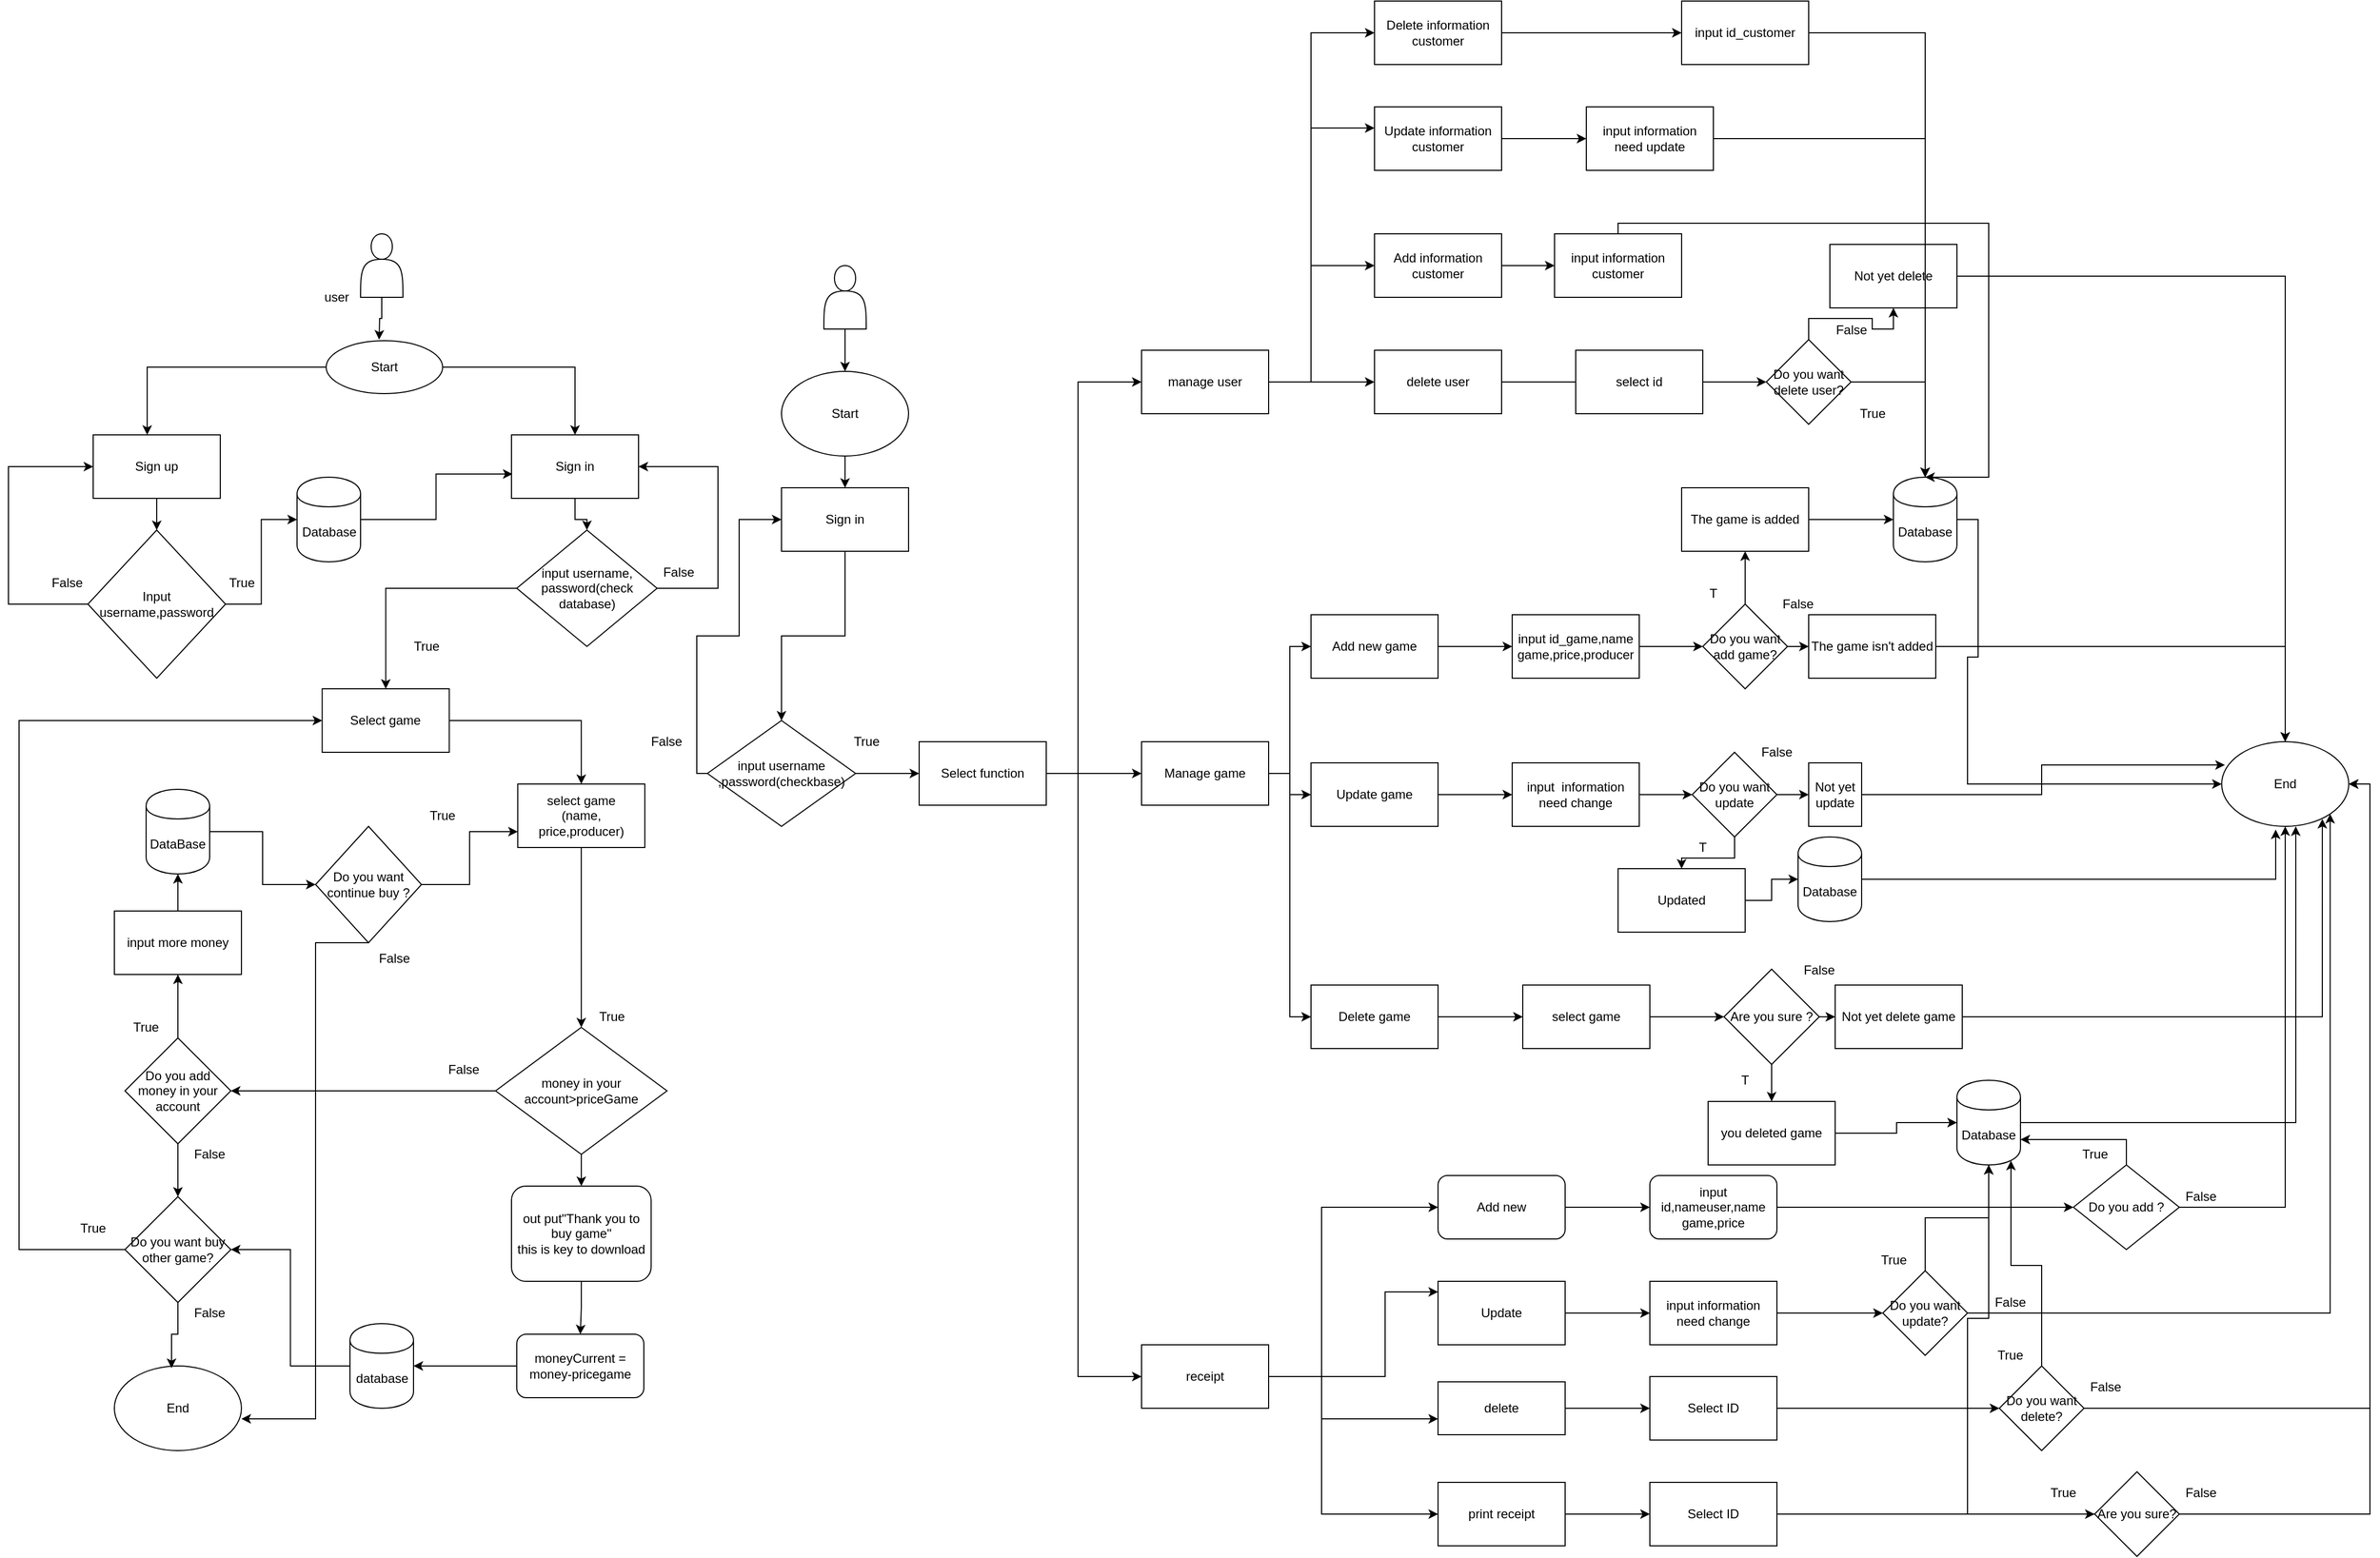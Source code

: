 <mxfile version="13.5.5" type="device"><diagram id="C5RBs43oDa-KdzZeNtuy" name="Page-1"><mxGraphModel dx="1422" dy="3051" grid="1" gridSize="10" guides="1" tooltips="1" connect="1" arrows="1" fold="1" page="1" pageScale="1" pageWidth="827" pageHeight="1169" math="0" shadow="0"><root><mxCell id="WIyWlLk6GJQsqaUBKTNV-0"/><mxCell id="WIyWlLk6GJQsqaUBKTNV-1" parent="WIyWlLk6GJQsqaUBKTNV-0"/><mxCell id="wMa1aWccmX9nKo2QbZw6-8" value="" style="edgeStyle=orthogonalEdgeStyle;rounded=0;orthogonalLoop=1;jettySize=auto;html=1;" parent="WIyWlLk6GJQsqaUBKTNV-1" source="wMa1aWccmX9nKo2QbZw6-0" target="wMa1aWccmX9nKo2QbZw6-7" edge="1"><mxGeometry relative="1" as="geometry"/></mxCell><mxCell id="G6kRdlWQQQf_mj1qawIY-42" style="edgeStyle=orthogonalEdgeStyle;rounded=0;orthogonalLoop=1;jettySize=auto;html=1;entryX=0.425;entryY=0;entryDx=0;entryDy=0;entryPerimeter=0;" parent="WIyWlLk6GJQsqaUBKTNV-1" source="wMa1aWccmX9nKo2QbZw6-0" target="G6kRdlWQQQf_mj1qawIY-44" edge="1"><mxGeometry relative="1" as="geometry"><mxPoint x="230" y="-1080" as="targetPoint"/><Array as="points"><mxPoint x="161" y="-1144"/></Array></mxGeometry></mxCell><mxCell id="wMa1aWccmX9nKo2QbZw6-0" value="Start" style="ellipse;whiteSpace=wrap;html=1;" parent="WIyWlLk6GJQsqaUBKTNV-1" vertex="1"><mxGeometry x="330" y="-1169" width="110" height="50" as="geometry"/></mxCell><mxCell id="wMa1aWccmX9nKo2QbZw6-20" value="" style="edgeStyle=orthogonalEdgeStyle;rounded=0;orthogonalLoop=1;jettySize=auto;html=1;" parent="WIyWlLk6GJQsqaUBKTNV-1" source="wMa1aWccmX9nKo2QbZw6-7" target="wMa1aWccmX9nKo2QbZw6-19" edge="1"><mxGeometry relative="1" as="geometry"/></mxCell><mxCell id="wMa1aWccmX9nKo2QbZw6-7" value="Sign in" style="whiteSpace=wrap;html=1;" parent="WIyWlLk6GJQsqaUBKTNV-1" vertex="1"><mxGeometry x="505" y="-1080" width="120" height="60" as="geometry"/></mxCell><mxCell id="wMa1aWccmX9nKo2QbZw6-26" value="" style="edgeStyle=orthogonalEdgeStyle;rounded=0;orthogonalLoop=1;jettySize=auto;html=1;entryX=0.5;entryY=0;entryDx=0;entryDy=0;" parent="WIyWlLk6GJQsqaUBKTNV-1" source="wMa1aWccmX9nKo2QbZw6-9" target="wMa1aWccmX9nKo2QbZw6-37" edge="1"><mxGeometry relative="1" as="geometry"><mxPoint x="538.2" y="-749.948" as="targetPoint"/></mxGeometry></mxCell><mxCell id="wMa1aWccmX9nKo2QbZw6-9" value="Select game" style="whiteSpace=wrap;html=1;" parent="WIyWlLk6GJQsqaUBKTNV-1" vertex="1"><mxGeometry x="326.25" y="-840" width="120" height="60" as="geometry"/></mxCell><mxCell id="wMa1aWccmX9nKo2QbZw6-21" style="edgeStyle=orthogonalEdgeStyle;rounded=0;orthogonalLoop=1;jettySize=auto;html=1;" parent="WIyWlLk6GJQsqaUBKTNV-1" source="wMa1aWccmX9nKo2QbZw6-19" target="wMa1aWccmX9nKo2QbZw6-9" edge="1"><mxGeometry relative="1" as="geometry"/></mxCell><mxCell id="G6kRdlWQQQf_mj1qawIY-53" style="edgeStyle=orthogonalEdgeStyle;rounded=0;orthogonalLoop=1;jettySize=auto;html=1;entryX=1;entryY=0.5;entryDx=0;entryDy=0;" parent="WIyWlLk6GJQsqaUBKTNV-1" source="wMa1aWccmX9nKo2QbZw6-19" target="wMa1aWccmX9nKo2QbZw6-7" edge="1"><mxGeometry relative="1" as="geometry"><Array as="points"><mxPoint x="700" y="-935"/><mxPoint x="700" y="-1050"/></Array></mxGeometry></mxCell><mxCell id="wMa1aWccmX9nKo2QbZw6-19" value="input username,&lt;br&gt;password(check database)" style="rhombus;whiteSpace=wrap;html=1;" parent="WIyWlLk6GJQsqaUBKTNV-1" vertex="1"><mxGeometry x="510" y="-990" width="132.5" height="110" as="geometry"/></mxCell><mxCell id="wMa1aWccmX9nKo2QbZw6-30" value="False" style="text;html=1;strokeColor=none;fillColor=none;align=center;verticalAlign=middle;whiteSpace=wrap;rounded=0;" parent="WIyWlLk6GJQsqaUBKTNV-1" vertex="1"><mxGeometry x="642.5" y="-960" width="40" height="20" as="geometry"/></mxCell><mxCell id="wMa1aWccmX9nKo2QbZw6-31" value="True&lt;br&gt;" style="text;html=1;strokeColor=none;fillColor=none;align=center;verticalAlign=middle;whiteSpace=wrap;rounded=0;" parent="WIyWlLk6GJQsqaUBKTNV-1" vertex="1"><mxGeometry x="405" y="-890" width="40" height="20" as="geometry"/></mxCell><mxCell id="wMa1aWccmX9nKo2QbZw6-46" value="" style="edgeStyle=orthogonalEdgeStyle;rounded=0;orthogonalLoop=1;jettySize=auto;html=1;" parent="WIyWlLk6GJQsqaUBKTNV-1" source="wMa1aWccmX9nKo2QbZw6-32" target="wMa1aWccmX9nKo2QbZw6-45" edge="1"><mxGeometry relative="1" as="geometry"><Array as="points"><mxPoint x="190" y="-630"/><mxPoint x="190" y="-630"/></Array></mxGeometry></mxCell><mxCell id="wMa1aWccmX9nKo2QbZw6-49" value="" style="edgeStyle=orthogonalEdgeStyle;rounded=0;orthogonalLoop=1;jettySize=auto;html=1;" parent="WIyWlLk6GJQsqaUBKTNV-1" source="wMa1aWccmX9nKo2QbZw6-32" target="wMa1aWccmX9nKo2QbZw6-48" edge="1"><mxGeometry relative="1" as="geometry"/></mxCell><mxCell id="wMa1aWccmX9nKo2QbZw6-32" value="Do you add money in your account" style="rhombus;whiteSpace=wrap;html=1;" parent="WIyWlLk6GJQsqaUBKTNV-1" vertex="1"><mxGeometry x="139.99" y="-510" width="100.01" height="100" as="geometry"/></mxCell><mxCell id="wMa1aWccmX9nKo2QbZw6-34" value="End" style="ellipse;whiteSpace=wrap;html=1;" parent="WIyWlLk6GJQsqaUBKTNV-1" vertex="1"><mxGeometry x="129.995" y="-200" width="120" height="80" as="geometry"/></mxCell><mxCell id="wMa1aWccmX9nKo2QbZw6-44" value="" style="edgeStyle=orthogonalEdgeStyle;rounded=0;orthogonalLoop=1;jettySize=auto;html=1;" parent="WIyWlLk6GJQsqaUBKTNV-1" source="wMa1aWccmX9nKo2QbZw6-37" target="wMa1aWccmX9nKo2QbZw6-43" edge="1"><mxGeometry relative="1" as="geometry"/></mxCell><mxCell id="wMa1aWccmX9nKo2QbZw6-37" value="select game&lt;br&gt;(name, price,producer)" style="whiteSpace=wrap;html=1;" parent="WIyWlLk6GJQsqaUBKTNV-1" vertex="1"><mxGeometry x="510.935" y="-750" width="120" height="60" as="geometry"/></mxCell><mxCell id="wMa1aWccmX9nKo2QbZw6-40" style="edgeStyle=orthogonalEdgeStyle;rounded=0;orthogonalLoop=1;jettySize=auto;html=1;entryX=1;entryY=0.5;entryDx=0;entryDy=0;exitX=0;exitY=0.5;exitDx=0;exitDy=0;" parent="WIyWlLk6GJQsqaUBKTNV-1" source="wMa1aWccmX9nKo2QbZw6-43" target="wMa1aWccmX9nKo2QbZw6-32" edge="1"><mxGeometry relative="1" as="geometry"><mxPoint x="260" y="-600" as="sourcePoint"/><Array as="points"><mxPoint x="457" y="-460"/></Array></mxGeometry></mxCell><mxCell id="G6kRdlWQQQf_mj1qawIY-38" value="" style="edgeStyle=orthogonalEdgeStyle;rounded=0;orthogonalLoop=1;jettySize=auto;html=1;" parent="WIyWlLk6GJQsqaUBKTNV-1" source="wMa1aWccmX9nKo2QbZw6-43" target="wMa1aWccmX9nKo2QbZw6-55" edge="1"><mxGeometry relative="1" as="geometry"/></mxCell><mxCell id="wMa1aWccmX9nKo2QbZw6-43" value="money in your account&amp;gt;priceGame&lt;br&gt;" style="rhombus;whiteSpace=wrap;html=1;" parent="WIyWlLk6GJQsqaUBKTNV-1" vertex="1"><mxGeometry x="490" y="-520" width="161.87" height="120" as="geometry"/></mxCell><mxCell id="wMa1aWccmX9nKo2QbZw6-45" value="input more money" style="whiteSpace=wrap;html=1;" parent="WIyWlLk6GJQsqaUBKTNV-1" vertex="1"><mxGeometry x="129.995" y="-630" width="120" height="60" as="geometry"/></mxCell><mxCell id="wMa1aWccmX9nKo2QbZw6-50" style="edgeStyle=orthogonalEdgeStyle;rounded=0;orthogonalLoop=1;jettySize=auto;html=1;entryX=0;entryY=0.5;entryDx=0;entryDy=0;exitX=0;exitY=0.5;exitDx=0;exitDy=0;" parent="WIyWlLk6GJQsqaUBKTNV-1" source="wMa1aWccmX9nKo2QbZw6-48" target="wMa1aWccmX9nKo2QbZw6-9" edge="1"><mxGeometry relative="1" as="geometry"><Array as="points"><mxPoint x="40" y="-310"/><mxPoint x="40" y="-810"/></Array></mxGeometry></mxCell><mxCell id="wMa1aWccmX9nKo2QbZw6-51" style="edgeStyle=orthogonalEdgeStyle;rounded=0;orthogonalLoop=1;jettySize=auto;html=1;entryX=0.45;entryY=0.025;entryDx=0;entryDy=0;entryPerimeter=0;" parent="WIyWlLk6GJQsqaUBKTNV-1" source="wMa1aWccmX9nKo2QbZw6-48" target="wMa1aWccmX9nKo2QbZw6-34" edge="1"><mxGeometry relative="1" as="geometry"/></mxCell><mxCell id="wMa1aWccmX9nKo2QbZw6-48" value="Do you want buy other game?" style="rhombus;whiteSpace=wrap;html=1;" parent="WIyWlLk6GJQsqaUBKTNV-1" vertex="1"><mxGeometry x="139.99" y="-360" width="100.01" height="100" as="geometry"/></mxCell><mxCell id="wMa1aWccmX9nKo2QbZw6-56" style="edgeStyle=orthogonalEdgeStyle;rounded=0;orthogonalLoop=1;jettySize=auto;html=1;entryX=0.5;entryY=0;entryDx=0;entryDy=0;" parent="WIyWlLk6GJQsqaUBKTNV-1" source="wMa1aWccmX9nKo2QbZw6-55" target="wMa1aWccmX9nKo2QbZw6-77" edge="1"><mxGeometry relative="1" as="geometry"><mxPoint x="544" y="-390" as="targetPoint"/></mxGeometry></mxCell><mxCell id="wMa1aWccmX9nKo2QbZw6-55" value="out put&quot;Thank you to buy game&quot;&lt;br&gt;this is key to download&lt;br&gt;" style="rounded=1;whiteSpace=wrap;html=1;" parent="WIyWlLk6GJQsqaUBKTNV-1" vertex="1"><mxGeometry x="505" y="-370" width="131.87" height="90" as="geometry"/></mxCell><mxCell id="wMa1aWccmX9nKo2QbZw6-58" style="edgeStyle=orthogonalEdgeStyle;rounded=0;orthogonalLoop=1;jettySize=auto;html=1;" parent="WIyWlLk6GJQsqaUBKTNV-1" source="wMa1aWccmX9nKo2QbZw6-67" edge="1"><mxGeometry relative="1" as="geometry"><mxPoint x="380" y="-1170" as="targetPoint"/><mxPoint x="360" y="-1260" as="sourcePoint"/></mxGeometry></mxCell><mxCell id="wMa1aWccmX9nKo2QbZw6-69" value="user" style="text;html=1;strokeColor=none;fillColor=none;align=center;verticalAlign=middle;whiteSpace=wrap;rounded=0;" parent="WIyWlLk6GJQsqaUBKTNV-1" vertex="1"><mxGeometry x="320" y="-1220" width="40" height="20" as="geometry"/></mxCell><mxCell id="wMa1aWccmX9nKo2QbZw6-71" value="False" style="text;html=1;strokeColor=none;fillColor=none;align=center;verticalAlign=middle;whiteSpace=wrap;rounded=0;" parent="WIyWlLk6GJQsqaUBKTNV-1" vertex="1"><mxGeometry x="440" y="-490" width="40" height="20" as="geometry"/></mxCell><mxCell id="wMa1aWccmX9nKo2QbZw6-74" value="False" style="text;html=1;strokeColor=none;fillColor=none;align=center;verticalAlign=middle;whiteSpace=wrap;rounded=0;" parent="WIyWlLk6GJQsqaUBKTNV-1" vertex="1"><mxGeometry x="200" y="-410" width="40" height="20" as="geometry"/></mxCell><mxCell id="wMa1aWccmX9nKo2QbZw6-75" value="True" style="text;html=1;strokeColor=none;fillColor=none;align=center;verticalAlign=middle;whiteSpace=wrap;rounded=0;" parent="WIyWlLk6GJQsqaUBKTNV-1" vertex="1"><mxGeometry x="89.99" y="-340" width="40" height="20" as="geometry"/></mxCell><mxCell id="wMa1aWccmX9nKo2QbZw6-76" value="True" style="text;html=1;strokeColor=none;fillColor=none;align=center;verticalAlign=middle;whiteSpace=wrap;rounded=0;" parent="WIyWlLk6GJQsqaUBKTNV-1" vertex="1"><mxGeometry x="580" y="-540" width="40" height="20" as="geometry"/></mxCell><mxCell id="wMa1aWccmX9nKo2QbZw6-78" style="edgeStyle=orthogonalEdgeStyle;rounded=0;orthogonalLoop=1;jettySize=auto;html=1;entryX=1;entryY=0.5;entryDx=0;entryDy=0;" parent="WIyWlLk6GJQsqaUBKTNV-1" source="G6kRdlWQQQf_mj1qawIY-12" target="wMa1aWccmX9nKo2QbZw6-48" edge="1"><mxGeometry relative="1" as="geometry"/></mxCell><mxCell id="wMa1aWccmX9nKo2QbZw6-77" value="moneyCurrent = money-pricegame" style="rounded=1;whiteSpace=wrap;html=1;" parent="WIyWlLk6GJQsqaUBKTNV-1" vertex="1"><mxGeometry x="510" y="-230" width="120" height="60" as="geometry"/></mxCell><mxCell id="G6kRdlWQQQf_mj1qawIY-12" value="database" style="shape=cylinder;whiteSpace=wrap;html=1;boundedLbl=1;backgroundOutline=1;" parent="WIyWlLk6GJQsqaUBKTNV-1" vertex="1"><mxGeometry x="352.5" y="-240" width="60" height="80" as="geometry"/></mxCell><mxCell id="G6kRdlWQQQf_mj1qawIY-23" style="edgeStyle=orthogonalEdgeStyle;rounded=0;orthogonalLoop=1;jettySize=auto;html=1;entryX=1;entryY=0.5;entryDx=0;entryDy=0;" parent="WIyWlLk6GJQsqaUBKTNV-1" source="wMa1aWccmX9nKo2QbZw6-77" target="G6kRdlWQQQf_mj1qawIY-12" edge="1"><mxGeometry relative="1" as="geometry"><mxPoint x="484.07" y="-360" as="sourcePoint"/><mxPoint x="280" y="-470" as="targetPoint"/></mxGeometry></mxCell><mxCell id="G6kRdlWQQQf_mj1qawIY-24" style="edgeStyle=orthogonalEdgeStyle;rounded=0;orthogonalLoop=1;jettySize=auto;html=1;" parent="WIyWlLk6GJQsqaUBKTNV-1" source="wMa1aWccmX9nKo2QbZw6-45" target="G6kRdlWQQQf_mj1qawIY-9" edge="1"><mxGeometry relative="1" as="geometry"><mxPoint x="320" y="-800" as="targetPoint"/><Array as="points"/><mxPoint x="210" y="-750" as="sourcePoint"/></mxGeometry></mxCell><mxCell id="G6kRdlWQQQf_mj1qawIY-36" value="" style="edgeStyle=orthogonalEdgeStyle;rounded=0;orthogonalLoop=1;jettySize=auto;html=1;" parent="WIyWlLk6GJQsqaUBKTNV-1" source="G6kRdlWQQQf_mj1qawIY-9" target="G6kRdlWQQQf_mj1qawIY-35" edge="1"><mxGeometry relative="1" as="geometry"/></mxCell><mxCell id="G6kRdlWQQQf_mj1qawIY-9" value="DataBase" style="shape=cylinder;whiteSpace=wrap;html=1;boundedLbl=1;backgroundOutline=1;" parent="WIyWlLk6GJQsqaUBKTNV-1" vertex="1"><mxGeometry x="159.99" y="-745" width="60" height="80" as="geometry"/></mxCell><mxCell id="G6kRdlWQQQf_mj1qawIY-37" style="edgeStyle=orthogonalEdgeStyle;rounded=0;orthogonalLoop=1;jettySize=auto;html=1;entryX=0;entryY=0.75;entryDx=0;entryDy=0;" parent="WIyWlLk6GJQsqaUBKTNV-1" source="G6kRdlWQQQf_mj1qawIY-35" target="wMa1aWccmX9nKo2QbZw6-37" edge="1"><mxGeometry relative="1" as="geometry"><mxPoint x="390" y="-715" as="targetPoint"/><Array as="points"/></mxGeometry></mxCell><mxCell id="G6kRdlWQQQf_mj1qawIY-187" style="edgeStyle=orthogonalEdgeStyle;rounded=0;orthogonalLoop=1;jettySize=auto;html=1;exitX=0.5;exitY=1;exitDx=0;exitDy=0;" parent="WIyWlLk6GJQsqaUBKTNV-1" source="G6kRdlWQQQf_mj1qawIY-35" edge="1"><mxGeometry relative="1" as="geometry"><mxPoint x="250" y="-150" as="targetPoint"/><Array as="points"><mxPoint x="320" y="-600"/><mxPoint x="320" y="-150"/></Array></mxGeometry></mxCell><mxCell id="G6kRdlWQQQf_mj1qawIY-35" value="Do you want continue buy ?" style="rhombus;whiteSpace=wrap;html=1;" parent="WIyWlLk6GJQsqaUBKTNV-1" vertex="1"><mxGeometry x="320" y="-710" width="100" height="110" as="geometry"/></mxCell><mxCell id="wMa1aWccmX9nKo2QbZw6-67" value="" style="shape=actor;whiteSpace=wrap;html=1;" parent="WIyWlLk6GJQsqaUBKTNV-1" vertex="1"><mxGeometry x="362.5" y="-1270" width="40" height="60" as="geometry"/></mxCell><mxCell id="G6kRdlWQQQf_mj1qawIY-46" value="" style="edgeStyle=orthogonalEdgeStyle;rounded=0;orthogonalLoop=1;jettySize=auto;html=1;" parent="WIyWlLk6GJQsqaUBKTNV-1" source="G6kRdlWQQQf_mj1qawIY-44" target="G6kRdlWQQQf_mj1qawIY-45" edge="1"><mxGeometry relative="1" as="geometry"/></mxCell><mxCell id="G6kRdlWQQQf_mj1qawIY-44" value="Sign up" style="rounded=0;whiteSpace=wrap;html=1;" parent="WIyWlLk6GJQsqaUBKTNV-1" vertex="1"><mxGeometry x="110" y="-1080" width="120" height="60" as="geometry"/></mxCell><mxCell id="G6kRdlWQQQf_mj1qawIY-48" value="" style="edgeStyle=orthogonalEdgeStyle;rounded=0;orthogonalLoop=1;jettySize=auto;html=1;" parent="WIyWlLk6GJQsqaUBKTNV-1" source="G6kRdlWQQQf_mj1qawIY-45" target="G6kRdlWQQQf_mj1qawIY-47" edge="1"><mxGeometry relative="1" as="geometry"/></mxCell><mxCell id="G6kRdlWQQQf_mj1qawIY-52" style="edgeStyle=orthogonalEdgeStyle;rounded=0;orthogonalLoop=1;jettySize=auto;html=1;entryX=0;entryY=0.5;entryDx=0;entryDy=0;exitX=0;exitY=0.5;exitDx=0;exitDy=0;" parent="WIyWlLk6GJQsqaUBKTNV-1" source="G6kRdlWQQQf_mj1qawIY-45" target="G6kRdlWQQQf_mj1qawIY-44" edge="1"><mxGeometry relative="1" as="geometry"><Array as="points"><mxPoint x="30" y="-920"/><mxPoint x="30" y="-1050"/></Array></mxGeometry></mxCell><mxCell id="G6kRdlWQQQf_mj1qawIY-45" value="Input username,password" style="rhombus;whiteSpace=wrap;html=1;rounded=0;" parent="WIyWlLk6GJQsqaUBKTNV-1" vertex="1"><mxGeometry x="105" y="-990" width="130" height="140" as="geometry"/></mxCell><mxCell id="G6kRdlWQQQf_mj1qawIY-49" style="edgeStyle=orthogonalEdgeStyle;rounded=0;orthogonalLoop=1;jettySize=auto;html=1;entryX=0.008;entryY=0.617;entryDx=0;entryDy=0;entryPerimeter=0;" parent="WIyWlLk6GJQsqaUBKTNV-1" source="G6kRdlWQQQf_mj1qawIY-47" target="wMa1aWccmX9nKo2QbZw6-7" edge="1"><mxGeometry relative="1" as="geometry"/></mxCell><mxCell id="G6kRdlWQQQf_mj1qawIY-47" value="Database" style="shape=cylinder;whiteSpace=wrap;html=1;boundedLbl=1;backgroundOutline=1;rounded=0;" parent="WIyWlLk6GJQsqaUBKTNV-1" vertex="1"><mxGeometry x="302.5" y="-1040" width="60" height="80" as="geometry"/></mxCell><mxCell id="G6kRdlWQQQf_mj1qawIY-54" value="" style="edgeStyle=orthogonalEdgeStyle;rounded=0;orthogonalLoop=1;jettySize=auto;html=1;" parent="WIyWlLk6GJQsqaUBKTNV-1" source="G6kRdlWQQQf_mj1qawIY-55" target="G6kRdlWQQQf_mj1qawIY-69" edge="1"><mxGeometry relative="1" as="geometry"/></mxCell><mxCell id="G6kRdlWQQQf_mj1qawIY-55" value="Update game" style="whiteSpace=wrap;html=1;" parent="WIyWlLk6GJQsqaUBKTNV-1" vertex="1"><mxGeometry x="1259.995" y="-770" width="120" height="60" as="geometry"/></mxCell><mxCell id="G6kRdlWQQQf_mj1qawIY-56" value="" style="edgeStyle=orthogonalEdgeStyle;rounded=0;orthogonalLoop=1;jettySize=auto;html=1;" parent="WIyWlLk6GJQsqaUBKTNV-1" source="G6kRdlWQQQf_mj1qawIY-57" target="G6kRdlWQQQf_mj1qawIY-61" edge="1"><mxGeometry relative="1" as="geometry"/></mxCell><mxCell id="G6kRdlWQQQf_mj1qawIY-57" value="Add new game" style="rounded=0;whiteSpace=wrap;html=1;" parent="WIyWlLk6GJQsqaUBKTNV-1" vertex="1"><mxGeometry x="1260" y="-910" width="120" height="60" as="geometry"/></mxCell><mxCell id="G6kRdlWQQQf_mj1qawIY-58" value="" style="edgeStyle=orthogonalEdgeStyle;rounded=0;orthogonalLoop=1;jettySize=auto;html=1;" parent="WIyWlLk6GJQsqaUBKTNV-1" source="G6kRdlWQQQf_mj1qawIY-59" target="G6kRdlWQQQf_mj1qawIY-80" edge="1"><mxGeometry relative="1" as="geometry"/></mxCell><mxCell id="G6kRdlWQQQf_mj1qawIY-59" value="Delete game" style="rounded=0;whiteSpace=wrap;html=1;" parent="WIyWlLk6GJQsqaUBKTNV-1" vertex="1"><mxGeometry x="1260" y="-560" width="120" height="60" as="geometry"/></mxCell><mxCell id="G6kRdlWQQQf_mj1qawIY-60" value="" style="edgeStyle=orthogonalEdgeStyle;rounded=0;orthogonalLoop=1;jettySize=auto;html=1;" parent="WIyWlLk6GJQsqaUBKTNV-1" source="G6kRdlWQQQf_mj1qawIY-61" target="G6kRdlWQQQf_mj1qawIY-64" edge="1"><mxGeometry relative="1" as="geometry"/></mxCell><mxCell id="G6kRdlWQQQf_mj1qawIY-61" value="input id_game,name game,price,producer" style="whiteSpace=wrap;html=1;rounded=0;" parent="WIyWlLk6GJQsqaUBKTNV-1" vertex="1"><mxGeometry x="1450" y="-910" width="120" height="60" as="geometry"/></mxCell><mxCell id="G6kRdlWQQQf_mj1qawIY-62" value="" style="edgeStyle=orthogonalEdgeStyle;rounded=0;orthogonalLoop=1;jettySize=auto;html=1;" parent="WIyWlLk6GJQsqaUBKTNV-1" source="G6kRdlWQQQf_mj1qawIY-73" target="G6kRdlWQQQf_mj1qawIY-65" edge="1"><mxGeometry relative="1" as="geometry"/></mxCell><mxCell id="G6kRdlWQQQf_mj1qawIY-63" value="" style="edgeStyle=orthogonalEdgeStyle;rounded=0;orthogonalLoop=1;jettySize=auto;html=1;" parent="WIyWlLk6GJQsqaUBKTNV-1" source="G6kRdlWQQQf_mj1qawIY-64" target="G6kRdlWQQQf_mj1qawIY-67" edge="1"><mxGeometry relative="1" as="geometry"/></mxCell><mxCell id="G6kRdlWQQQf_mj1qawIY-64" value="Do you want add game?" style="rhombus;whiteSpace=wrap;html=1;rounded=0;" parent="WIyWlLk6GJQsqaUBKTNV-1" vertex="1"><mxGeometry x="1630" y="-920" width="80" height="80" as="geometry"/></mxCell><mxCell id="G6kRdlWQQQf_mj1qawIY-65" value="End" style="ellipse;whiteSpace=wrap;html=1;rounded=0;" parent="WIyWlLk6GJQsqaUBKTNV-1" vertex="1"><mxGeometry x="2120" y="-790" width="120" height="80" as="geometry"/></mxCell><mxCell id="G6kRdlWQQQf_mj1qawIY-66" style="edgeStyle=orthogonalEdgeStyle;rounded=0;orthogonalLoop=1;jettySize=auto;html=1;" parent="WIyWlLk6GJQsqaUBKTNV-1" source="G6kRdlWQQQf_mj1qawIY-96" target="G6kRdlWQQQf_mj1qawIY-65" edge="1"><mxGeometry relative="1" as="geometry"><Array as="points"><mxPoint x="1890" y="-1000"/><mxPoint x="1890" y="-870"/><mxPoint x="1880" y="-870"/></Array></mxGeometry></mxCell><mxCell id="G6kRdlWQQQf_mj1qawIY-67" value="The game is added" style="whiteSpace=wrap;html=1;rounded=0;" parent="WIyWlLk6GJQsqaUBKTNV-1" vertex="1"><mxGeometry x="1610" y="-1030" width="120" height="60" as="geometry"/></mxCell><mxCell id="G6kRdlWQQQf_mj1qawIY-68" value="" style="edgeStyle=orthogonalEdgeStyle;rounded=0;orthogonalLoop=1;jettySize=auto;html=1;" parent="WIyWlLk6GJQsqaUBKTNV-1" source="G6kRdlWQQQf_mj1qawIY-69" target="G6kRdlWQQQf_mj1qawIY-72" edge="1"><mxGeometry relative="1" as="geometry"/></mxCell><mxCell id="G6kRdlWQQQf_mj1qawIY-69" value="input&amp;nbsp; information need change" style="whiteSpace=wrap;html=1;" parent="WIyWlLk6GJQsqaUBKTNV-1" vertex="1"><mxGeometry x="1450.005" y="-770" width="120" height="60" as="geometry"/></mxCell><mxCell id="G6kRdlWQQQf_mj1qawIY-70" value="" style="edgeStyle=orthogonalEdgeStyle;rounded=0;orthogonalLoop=1;jettySize=auto;html=1;" parent="WIyWlLk6GJQsqaUBKTNV-1" source="G6kRdlWQQQf_mj1qawIY-72" target="G6kRdlWQQQf_mj1qawIY-76" edge="1"><mxGeometry relative="1" as="geometry"/></mxCell><mxCell id="G6kRdlWQQQf_mj1qawIY-71" value="" style="edgeStyle=orthogonalEdgeStyle;rounded=0;orthogonalLoop=1;jettySize=auto;html=1;" parent="WIyWlLk6GJQsqaUBKTNV-1" source="G6kRdlWQQQf_mj1qawIY-72" target="G6kRdlWQQQf_mj1qawIY-78" edge="1"><mxGeometry relative="1" as="geometry"/></mxCell><mxCell id="G6kRdlWQQQf_mj1qawIY-72" value="Do you want update" style="rhombus;whiteSpace=wrap;html=1;" parent="WIyWlLk6GJQsqaUBKTNV-1" vertex="1"><mxGeometry x="1619.995" y="-780" width="80" height="80" as="geometry"/></mxCell><mxCell id="G6kRdlWQQQf_mj1qawIY-73" value="The game isn't added" style="rounded=0;whiteSpace=wrap;html=1;" parent="WIyWlLk6GJQsqaUBKTNV-1" vertex="1"><mxGeometry x="1730" y="-910" width="120" height="60" as="geometry"/></mxCell><mxCell id="G6kRdlWQQQf_mj1qawIY-74" value="" style="edgeStyle=orthogonalEdgeStyle;rounded=0;orthogonalLoop=1;jettySize=auto;html=1;" parent="WIyWlLk6GJQsqaUBKTNV-1" source="G6kRdlWQQQf_mj1qawIY-64" target="G6kRdlWQQQf_mj1qawIY-73" edge="1"><mxGeometry relative="1" as="geometry"><mxPoint x="1710" y="-880" as="sourcePoint"/><mxPoint x="1880" y="-760" as="targetPoint"/></mxGeometry></mxCell><mxCell id="G6kRdlWQQQf_mj1qawIY-75" value="" style="edgeStyle=orthogonalEdgeStyle;rounded=0;orthogonalLoop=1;jettySize=auto;html=1;" parent="WIyWlLk6GJQsqaUBKTNV-1" source="G6kRdlWQQQf_mj1qawIY-76" target="G6kRdlWQQQf_mj1qawIY-99" edge="1"><mxGeometry relative="1" as="geometry"/></mxCell><mxCell id="G6kRdlWQQQf_mj1qawIY-76" value="Updated" style="whiteSpace=wrap;html=1;" parent="WIyWlLk6GJQsqaUBKTNV-1" vertex="1"><mxGeometry x="1550.005" y="-670" width="120" height="60" as="geometry"/></mxCell><mxCell id="G6kRdlWQQQf_mj1qawIY-77" style="edgeStyle=orthogonalEdgeStyle;rounded=0;orthogonalLoop=1;jettySize=auto;html=1;entryX=0.025;entryY=0.275;entryDx=0;entryDy=0;entryPerimeter=0;" parent="WIyWlLk6GJQsqaUBKTNV-1" source="G6kRdlWQQQf_mj1qawIY-78" target="G6kRdlWQQQf_mj1qawIY-65" edge="1"><mxGeometry relative="1" as="geometry"/></mxCell><mxCell id="G6kRdlWQQQf_mj1qawIY-78" value="Not yet update" style="whiteSpace=wrap;html=1;" parent="WIyWlLk6GJQsqaUBKTNV-1" vertex="1"><mxGeometry x="1730" y="-770" width="50" height="60" as="geometry"/></mxCell><mxCell id="G6kRdlWQQQf_mj1qawIY-79" value="" style="edgeStyle=orthogonalEdgeStyle;rounded=0;orthogonalLoop=1;jettySize=auto;html=1;" parent="WIyWlLk6GJQsqaUBKTNV-1" source="G6kRdlWQQQf_mj1qawIY-80" target="G6kRdlWQQQf_mj1qawIY-83" edge="1"><mxGeometry relative="1" as="geometry"/></mxCell><mxCell id="G6kRdlWQQQf_mj1qawIY-80" value="select game" style="whiteSpace=wrap;html=1;rounded=0;" parent="WIyWlLk6GJQsqaUBKTNV-1" vertex="1"><mxGeometry x="1460" y="-560" width="120" height="60" as="geometry"/></mxCell><mxCell id="G6kRdlWQQQf_mj1qawIY-81" value="" style="edgeStyle=orthogonalEdgeStyle;rounded=0;orthogonalLoop=1;jettySize=auto;html=1;" parent="WIyWlLk6GJQsqaUBKTNV-1" source="G6kRdlWQQQf_mj1qawIY-83" target="G6kRdlWQQQf_mj1qawIY-86" edge="1"><mxGeometry relative="1" as="geometry"/></mxCell><mxCell id="G6kRdlWQQQf_mj1qawIY-82" value="" style="edgeStyle=orthogonalEdgeStyle;rounded=0;orthogonalLoop=1;jettySize=auto;html=1;" parent="WIyWlLk6GJQsqaUBKTNV-1" source="G6kRdlWQQQf_mj1qawIY-83" target="G6kRdlWQQQf_mj1qawIY-88" edge="1"><mxGeometry relative="1" as="geometry"/></mxCell><mxCell id="G6kRdlWQQQf_mj1qawIY-83" value="Are you sure ?" style="rhombus;whiteSpace=wrap;html=1;rounded=0;" parent="WIyWlLk6GJQsqaUBKTNV-1" vertex="1"><mxGeometry x="1650" y="-575" width="90.01" height="90" as="geometry"/></mxCell><mxCell id="G6kRdlWQQQf_mj1qawIY-84" style="edgeStyle=orthogonalEdgeStyle;rounded=0;orthogonalLoop=1;jettySize=auto;html=1;entryX=0.583;entryY=1;entryDx=0;entryDy=0;entryPerimeter=0;" parent="WIyWlLk6GJQsqaUBKTNV-1" source="G6kRdlWQQQf_mj1qawIY-95" target="G6kRdlWQQQf_mj1qawIY-65" edge="1"><mxGeometry relative="1" as="geometry"><mxPoint x="1890" y="-660" as="targetPoint"/></mxGeometry></mxCell><mxCell id="G6kRdlWQQQf_mj1qawIY-85" style="edgeStyle=orthogonalEdgeStyle;rounded=0;orthogonalLoop=1;jettySize=auto;html=1;entryX=0;entryY=0.5;entryDx=0;entryDy=0;" parent="WIyWlLk6GJQsqaUBKTNV-1" source="G6kRdlWQQQf_mj1qawIY-86" target="G6kRdlWQQQf_mj1qawIY-95" edge="1"><mxGeometry relative="1" as="geometry"><Array as="points"><mxPoint x="1813" y="-420"/><mxPoint x="1813" y="-430"/></Array></mxGeometry></mxCell><mxCell id="G6kRdlWQQQf_mj1qawIY-86" value="you deleted game" style="whiteSpace=wrap;html=1;rounded=0;" parent="WIyWlLk6GJQsqaUBKTNV-1" vertex="1"><mxGeometry x="1635.005" y="-450" width="120" height="60" as="geometry"/></mxCell><mxCell id="G6kRdlWQQQf_mj1qawIY-87" style="edgeStyle=orthogonalEdgeStyle;rounded=0;orthogonalLoop=1;jettySize=auto;html=1;entryX=0.792;entryY=0.913;entryDx=0;entryDy=0;entryPerimeter=0;" parent="WIyWlLk6GJQsqaUBKTNV-1" source="G6kRdlWQQQf_mj1qawIY-88" target="G6kRdlWQQQf_mj1qawIY-65" edge="1"><mxGeometry relative="1" as="geometry"/></mxCell><mxCell id="G6kRdlWQQQf_mj1qawIY-88" value="Not yet delete game" style="whiteSpace=wrap;html=1;rounded=0;" parent="WIyWlLk6GJQsqaUBKTNV-1" vertex="1"><mxGeometry x="1755.005" y="-560" width="120" height="60" as="geometry"/></mxCell><mxCell id="G6kRdlWQQQf_mj1qawIY-89" value="T" style="text;html=1;strokeColor=none;fillColor=none;align=center;verticalAlign=middle;whiteSpace=wrap;rounded=0;" parent="WIyWlLk6GJQsqaUBKTNV-1" vertex="1"><mxGeometry x="1650" y="-490" width="40" height="40" as="geometry"/></mxCell><mxCell id="G6kRdlWQQQf_mj1qawIY-90" value="T" style="text;html=1;strokeColor=none;fillColor=none;align=center;verticalAlign=middle;whiteSpace=wrap;rounded=0;" parent="WIyWlLk6GJQsqaUBKTNV-1" vertex="1"><mxGeometry x="1610" y="-710" width="40" height="40" as="geometry"/></mxCell><mxCell id="G6kRdlWQQQf_mj1qawIY-91" value="T" style="text;html=1;strokeColor=none;fillColor=none;align=center;verticalAlign=middle;whiteSpace=wrap;rounded=0;" parent="WIyWlLk6GJQsqaUBKTNV-1" vertex="1"><mxGeometry x="1619.99" y="-950" width="40" height="40" as="geometry"/></mxCell><mxCell id="G6kRdlWQQQf_mj1qawIY-92" value="False" style="text;html=1;strokeColor=none;fillColor=none;align=center;verticalAlign=middle;whiteSpace=wrap;rounded=0;" parent="WIyWlLk6GJQsqaUBKTNV-1" vertex="1"><mxGeometry x="1699.99" y="-930" width="40" height="20" as="geometry"/></mxCell><mxCell id="G6kRdlWQQQf_mj1qawIY-93" value="False" style="text;html=1;strokeColor=none;fillColor=none;align=center;verticalAlign=middle;whiteSpace=wrap;rounded=0;" parent="WIyWlLk6GJQsqaUBKTNV-1" vertex="1"><mxGeometry x="1679.99" y="-790" width="40" height="20" as="geometry"/></mxCell><mxCell id="G6kRdlWQQQf_mj1qawIY-94" value="False" style="text;html=1;strokeColor=none;fillColor=none;align=center;verticalAlign=middle;whiteSpace=wrap;rounded=0;" parent="WIyWlLk6GJQsqaUBKTNV-1" vertex="1"><mxGeometry x="1719.99" y="-584" width="40" height="20" as="geometry"/></mxCell><mxCell id="G6kRdlWQQQf_mj1qawIY-95" value="Database" style="shape=cylinder;whiteSpace=wrap;html=1;boundedLbl=1;backgroundOutline=1;" parent="WIyWlLk6GJQsqaUBKTNV-1" vertex="1"><mxGeometry x="1870" y="-470" width="60" height="80" as="geometry"/></mxCell><mxCell id="G6kRdlWQQQf_mj1qawIY-96" value="Database" style="shape=cylinder;whiteSpace=wrap;html=1;boundedLbl=1;backgroundOutline=1;" parent="WIyWlLk6GJQsqaUBKTNV-1" vertex="1"><mxGeometry x="1810" y="-1040" width="60" height="80" as="geometry"/></mxCell><mxCell id="G6kRdlWQQQf_mj1qawIY-97" style="edgeStyle=orthogonalEdgeStyle;rounded=0;orthogonalLoop=1;jettySize=auto;html=1;" parent="WIyWlLk6GJQsqaUBKTNV-1" source="G6kRdlWQQQf_mj1qawIY-67" target="G6kRdlWQQQf_mj1qawIY-96" edge="1"><mxGeometry relative="1" as="geometry"><mxPoint x="1730" y="-1000" as="sourcePoint"/><mxPoint x="1880" y="-780" as="targetPoint"/></mxGeometry></mxCell><mxCell id="G6kRdlWQQQf_mj1qawIY-98" style="edgeStyle=orthogonalEdgeStyle;rounded=0;orthogonalLoop=1;jettySize=auto;html=1;entryX=0.425;entryY=1.038;entryDx=0;entryDy=0;entryPerimeter=0;" parent="WIyWlLk6GJQsqaUBKTNV-1" source="G6kRdlWQQQf_mj1qawIY-99" target="G6kRdlWQQQf_mj1qawIY-65" edge="1"><mxGeometry relative="1" as="geometry"/></mxCell><mxCell id="G6kRdlWQQQf_mj1qawIY-99" value="Database" style="shape=cylinder;whiteSpace=wrap;html=1;boundedLbl=1;backgroundOutline=1;" parent="WIyWlLk6GJQsqaUBKTNV-1" vertex="1"><mxGeometry x="1719.99" y="-700" width="60" height="80" as="geometry"/></mxCell><mxCell id="G6kRdlWQQQf_mj1qawIY-102" value="" style="edgeStyle=orthogonalEdgeStyle;rounded=0;orthogonalLoop=1;jettySize=auto;html=1;" parent="WIyWlLk6GJQsqaUBKTNV-1" source="G6kRdlWQQQf_mj1qawIY-100" target="G6kRdlWQQQf_mj1qawIY-101" edge="1"><mxGeometry relative="1" as="geometry"/></mxCell><mxCell id="G6kRdlWQQQf_mj1qawIY-100" value="" style="shape=actor;whiteSpace=wrap;html=1;" parent="WIyWlLk6GJQsqaUBKTNV-1" vertex="1"><mxGeometry x="800" y="-1240" width="40" height="60" as="geometry"/></mxCell><mxCell id="G6kRdlWQQQf_mj1qawIY-104" value="" style="edgeStyle=orthogonalEdgeStyle;rounded=0;orthogonalLoop=1;jettySize=auto;html=1;" parent="WIyWlLk6GJQsqaUBKTNV-1" source="G6kRdlWQQQf_mj1qawIY-101" target="G6kRdlWQQQf_mj1qawIY-103" edge="1"><mxGeometry relative="1" as="geometry"/></mxCell><mxCell id="G6kRdlWQQQf_mj1qawIY-101" value="Start" style="ellipse;whiteSpace=wrap;html=1;" parent="WIyWlLk6GJQsqaUBKTNV-1" vertex="1"><mxGeometry x="760" y="-1140" width="120" height="80" as="geometry"/></mxCell><mxCell id="G6kRdlWQQQf_mj1qawIY-106" value="" style="edgeStyle=orthogonalEdgeStyle;rounded=0;orthogonalLoop=1;jettySize=auto;html=1;" parent="WIyWlLk6GJQsqaUBKTNV-1" source="G6kRdlWQQQf_mj1qawIY-103" target="G6kRdlWQQQf_mj1qawIY-105" edge="1"><mxGeometry relative="1" as="geometry"/></mxCell><mxCell id="G6kRdlWQQQf_mj1qawIY-103" value="Sign in" style="whiteSpace=wrap;html=1;" parent="WIyWlLk6GJQsqaUBKTNV-1" vertex="1"><mxGeometry x="760" y="-1030" width="120" height="60" as="geometry"/></mxCell><mxCell id="G6kRdlWQQQf_mj1qawIY-110" style="edgeStyle=orthogonalEdgeStyle;rounded=0;orthogonalLoop=1;jettySize=auto;html=1;entryX=0;entryY=0.5;entryDx=0;entryDy=0;" parent="WIyWlLk6GJQsqaUBKTNV-1" source="G6kRdlWQQQf_mj1qawIY-105" target="G6kRdlWQQQf_mj1qawIY-103" edge="1"><mxGeometry relative="1" as="geometry"><Array as="points"><mxPoint x="680" y="-760"/><mxPoint x="680" y="-890"/><mxPoint x="720" y="-890"/><mxPoint x="720" y="-1000"/></Array></mxGeometry></mxCell><mxCell id="G6kRdlWQQQf_mj1qawIY-114" value="" style="edgeStyle=orthogonalEdgeStyle;rounded=0;orthogonalLoop=1;jettySize=auto;html=1;" parent="WIyWlLk6GJQsqaUBKTNV-1" source="G6kRdlWQQQf_mj1qawIY-105" target="G6kRdlWQQQf_mj1qawIY-113" edge="1"><mxGeometry relative="1" as="geometry"/></mxCell><mxCell id="G6kRdlWQQQf_mj1qawIY-105" value="input username&lt;br&gt;,password(checkbase)" style="rhombus;whiteSpace=wrap;html=1;" parent="WIyWlLk6GJQsqaUBKTNV-1" vertex="1"><mxGeometry x="690" y="-810" width="140" height="100" as="geometry"/></mxCell><mxCell id="G6kRdlWQQQf_mj1qawIY-116" value="" style="edgeStyle=orthogonalEdgeStyle;rounded=0;orthogonalLoop=1;jettySize=auto;html=1;" parent="WIyWlLk6GJQsqaUBKTNV-1" source="G6kRdlWQQQf_mj1qawIY-113" target="G6kRdlWQQQf_mj1qawIY-115" edge="1"><mxGeometry relative="1" as="geometry"/></mxCell><mxCell id="G6kRdlWQQQf_mj1qawIY-119" style="edgeStyle=orthogonalEdgeStyle;rounded=0;orthogonalLoop=1;jettySize=auto;html=1;entryX=0;entryY=0.5;entryDx=0;entryDy=0;" parent="WIyWlLk6GJQsqaUBKTNV-1" source="G6kRdlWQQQf_mj1qawIY-113" target="G6kRdlWQQQf_mj1qawIY-120" edge="1"><mxGeometry relative="1" as="geometry"><mxPoint x="1030" y="-430" as="targetPoint"/><Array as="points"><mxPoint x="1040" y="-760"/><mxPoint x="1040" y="-190"/></Array></mxGeometry></mxCell><mxCell id="G6kRdlWQQQf_mj1qawIY-121" style="edgeStyle=orthogonalEdgeStyle;rounded=0;orthogonalLoop=1;jettySize=auto;html=1;entryX=0;entryY=0.5;entryDx=0;entryDy=0;" parent="WIyWlLk6GJQsqaUBKTNV-1" source="G6kRdlWQQQf_mj1qawIY-113" target="G6kRdlWQQQf_mj1qawIY-118" edge="1"><mxGeometry relative="1" as="geometry"><Array as="points"><mxPoint x="1040" y="-760"/><mxPoint x="1040" y="-1130"/></Array></mxGeometry></mxCell><mxCell id="G6kRdlWQQQf_mj1qawIY-113" value="Select function" style="whiteSpace=wrap;html=1;" parent="WIyWlLk6GJQsqaUBKTNV-1" vertex="1"><mxGeometry x="890" y="-790" width="120" height="60" as="geometry"/></mxCell><mxCell id="G6kRdlWQQQf_mj1qawIY-123" style="edgeStyle=orthogonalEdgeStyle;rounded=0;orthogonalLoop=1;jettySize=auto;html=1;entryX=0;entryY=0.5;entryDx=0;entryDy=0;" parent="WIyWlLk6GJQsqaUBKTNV-1" source="G6kRdlWQQQf_mj1qawIY-115" target="G6kRdlWQQQf_mj1qawIY-57" edge="1"><mxGeometry relative="1" as="geometry"/></mxCell><mxCell id="G6kRdlWQQQf_mj1qawIY-124" style="edgeStyle=orthogonalEdgeStyle;rounded=0;orthogonalLoop=1;jettySize=auto;html=1;entryX=0;entryY=0.5;entryDx=0;entryDy=0;" parent="WIyWlLk6GJQsqaUBKTNV-1" source="G6kRdlWQQQf_mj1qawIY-115" target="G6kRdlWQQQf_mj1qawIY-55" edge="1"><mxGeometry relative="1" as="geometry"/></mxCell><mxCell id="G6kRdlWQQQf_mj1qawIY-125" style="edgeStyle=orthogonalEdgeStyle;rounded=0;orthogonalLoop=1;jettySize=auto;html=1;entryX=0;entryY=0.5;entryDx=0;entryDy=0;" parent="WIyWlLk6GJQsqaUBKTNV-1" source="G6kRdlWQQQf_mj1qawIY-115" target="G6kRdlWQQQf_mj1qawIY-59" edge="1"><mxGeometry relative="1" as="geometry"/></mxCell><mxCell id="G6kRdlWQQQf_mj1qawIY-115" value="Manage game" style="whiteSpace=wrap;html=1;" parent="WIyWlLk6GJQsqaUBKTNV-1" vertex="1"><mxGeometry x="1100" y="-790" width="120" height="60" as="geometry"/></mxCell><mxCell id="G6kRdlWQQQf_mj1qawIY-126" style="edgeStyle=orthogonalEdgeStyle;rounded=0;orthogonalLoop=1;jettySize=auto;html=1;" parent="WIyWlLk6GJQsqaUBKTNV-1" source="G6kRdlWQQQf_mj1qawIY-118" target="G6kRdlWQQQf_mj1qawIY-127" edge="1"><mxGeometry relative="1" as="geometry"><mxPoint x="1260" y="-1300" as="targetPoint"/></mxGeometry></mxCell><mxCell id="91m4kc3di5R7yHoeEy3H-0" style="edgeStyle=orthogonalEdgeStyle;rounded=0;orthogonalLoop=1;jettySize=auto;html=1;" parent="WIyWlLk6GJQsqaUBKTNV-1" source="G6kRdlWQQQf_mj1qawIY-118" target="91m4kc3di5R7yHoeEy3H-1" edge="1"><mxGeometry relative="1" as="geometry"><mxPoint x="1260" y="-1250" as="targetPoint"/><Array as="points"><mxPoint x="1260" y="-1130"/><mxPoint x="1260" y="-1240"/></Array></mxGeometry></mxCell><mxCell id="91m4kc3di5R7yHoeEy3H-2" style="edgeStyle=orthogonalEdgeStyle;rounded=0;orthogonalLoop=1;jettySize=auto;html=1;" parent="WIyWlLk6GJQsqaUBKTNV-1" source="G6kRdlWQQQf_mj1qawIY-118" target="91m4kc3di5R7yHoeEy3H-3" edge="1"><mxGeometry relative="1" as="geometry"><mxPoint x="1240" y="-1330" as="targetPoint"/><Array as="points"><mxPoint x="1260" y="-1130"/><mxPoint x="1260" y="-1370"/></Array></mxGeometry></mxCell><mxCell id="91m4kc3di5R7yHoeEy3H-4" style="edgeStyle=orthogonalEdgeStyle;rounded=0;orthogonalLoop=1;jettySize=auto;html=1;" parent="WIyWlLk6GJQsqaUBKTNV-1" source="G6kRdlWQQQf_mj1qawIY-118" target="91m4kc3di5R7yHoeEy3H-5" edge="1"><mxGeometry relative="1" as="geometry"><mxPoint x="1240" y="-1450" as="targetPoint"/><Array as="points"><mxPoint x="1260" y="-1130"/><mxPoint x="1260" y="-1460"/></Array></mxGeometry></mxCell><mxCell id="G6kRdlWQQQf_mj1qawIY-118" value="manage user" style="whiteSpace=wrap;html=1;" parent="WIyWlLk6GJQsqaUBKTNV-1" vertex="1"><mxGeometry x="1100" y="-1160" width="120" height="60" as="geometry"/></mxCell><mxCell id="G6kRdlWQQQf_mj1qawIY-128" style="edgeStyle=orthogonalEdgeStyle;rounded=0;orthogonalLoop=1;jettySize=auto;html=1;" parent="WIyWlLk6GJQsqaUBKTNV-1" source="G6kRdlWQQQf_mj1qawIY-120" target="G6kRdlWQQQf_mj1qawIY-129" edge="1"><mxGeometry relative="1" as="geometry"><mxPoint x="1260" y="-320" as="targetPoint"/><Array as="points"><mxPoint x="1270" y="-190"/><mxPoint x="1270" y="-350"/></Array></mxGeometry></mxCell><mxCell id="G6kRdlWQQQf_mj1qawIY-130" style="edgeStyle=orthogonalEdgeStyle;rounded=0;orthogonalLoop=1;jettySize=auto;html=1;" parent="WIyWlLk6GJQsqaUBKTNV-1" source="G6kRdlWQQQf_mj1qawIY-120" target="G6kRdlWQQQf_mj1qawIY-131" edge="1"><mxGeometry relative="1" as="geometry"><mxPoint x="1390" y="-190" as="targetPoint"/><Array as="points"><mxPoint x="1330" y="-190"/><mxPoint x="1330" y="-270"/></Array></mxGeometry></mxCell><mxCell id="G6kRdlWQQQf_mj1qawIY-132" style="edgeStyle=orthogonalEdgeStyle;rounded=0;orthogonalLoop=1;jettySize=auto;html=1;" parent="WIyWlLk6GJQsqaUBKTNV-1" source="G6kRdlWQQQf_mj1qawIY-120" target="G6kRdlWQQQf_mj1qawIY-133" edge="1"><mxGeometry relative="1" as="geometry"><mxPoint x="1310" y="-30" as="targetPoint"/><Array as="points"><mxPoint x="1270" y="-190"/><mxPoint x="1270" y="-150"/></Array></mxGeometry></mxCell><mxCell id="G6kRdlWQQQf_mj1qawIY-134" style="edgeStyle=orthogonalEdgeStyle;rounded=0;orthogonalLoop=1;jettySize=auto;html=1;" parent="WIyWlLk6GJQsqaUBKTNV-1" source="G6kRdlWQQQf_mj1qawIY-120" target="G6kRdlWQQQf_mj1qawIY-135" edge="1"><mxGeometry relative="1" as="geometry"><mxPoint x="1270" y="-60" as="targetPoint"/><Array as="points"><mxPoint x="1270" y="-190"/><mxPoint x="1270" y="-60"/></Array></mxGeometry></mxCell><mxCell id="G6kRdlWQQQf_mj1qawIY-120" value="receipt" style="whiteSpace=wrap;html=1;" parent="WIyWlLk6GJQsqaUBKTNV-1" vertex="1"><mxGeometry x="1100" y="-220" width="120" height="60" as="geometry"/></mxCell><mxCell id="G6kRdlWQQQf_mj1qawIY-139" value="" style="edgeStyle=orthogonalEdgeStyle;rounded=0;orthogonalLoop=1;jettySize=auto;html=1;" parent="WIyWlLk6GJQsqaUBKTNV-1" source="G6kRdlWQQQf_mj1qawIY-127" target="G6kRdlWQQQf_mj1qawIY-138" edge="1"><mxGeometry relative="1" as="geometry"/></mxCell><mxCell id="G6kRdlWQQQf_mj1qawIY-127" value="delete user" style="rounded=0;whiteSpace=wrap;html=1;" parent="WIyWlLk6GJQsqaUBKTNV-1" vertex="1"><mxGeometry x="1320" y="-1160" width="120" height="60" as="geometry"/></mxCell><mxCell id="G6kRdlWQQQf_mj1qawIY-146" value="" style="edgeStyle=orthogonalEdgeStyle;rounded=0;orthogonalLoop=1;jettySize=auto;html=1;" parent="WIyWlLk6GJQsqaUBKTNV-1" source="G6kRdlWQQQf_mj1qawIY-129" target="G6kRdlWQQQf_mj1qawIY-145" edge="1"><mxGeometry relative="1" as="geometry"/></mxCell><mxCell id="G6kRdlWQQQf_mj1qawIY-129" value="Add new" style="rounded=1;whiteSpace=wrap;html=1;" parent="WIyWlLk6GJQsqaUBKTNV-1" vertex="1"><mxGeometry x="1380" y="-380" width="120" height="60" as="geometry"/></mxCell><mxCell id="G6kRdlWQQQf_mj1qawIY-158" value="" style="edgeStyle=orthogonalEdgeStyle;rounded=0;orthogonalLoop=1;jettySize=auto;html=1;" parent="WIyWlLk6GJQsqaUBKTNV-1" source="G6kRdlWQQQf_mj1qawIY-131" target="G6kRdlWQQQf_mj1qawIY-157" edge="1"><mxGeometry relative="1" as="geometry"/></mxCell><mxCell id="G6kRdlWQQQf_mj1qawIY-131" value="Update" style="rounded=0;whiteSpace=wrap;html=1;" parent="WIyWlLk6GJQsqaUBKTNV-1" vertex="1"><mxGeometry x="1380" y="-280" width="120" height="60" as="geometry"/></mxCell><mxCell id="G6kRdlWQQQf_mj1qawIY-165" value="" style="edgeStyle=orthogonalEdgeStyle;rounded=0;orthogonalLoop=1;jettySize=auto;html=1;" parent="WIyWlLk6GJQsqaUBKTNV-1" source="G6kRdlWQQQf_mj1qawIY-133" target="G6kRdlWQQQf_mj1qawIY-164" edge="1"><mxGeometry relative="1" as="geometry"/></mxCell><mxCell id="G6kRdlWQQQf_mj1qawIY-133" value="delete" style="rounded=0;whiteSpace=wrap;html=1;" parent="WIyWlLk6GJQsqaUBKTNV-1" vertex="1"><mxGeometry x="1380" y="-185" width="120" height="50" as="geometry"/></mxCell><mxCell id="G6kRdlWQQQf_mj1qawIY-171" value="" style="edgeStyle=orthogonalEdgeStyle;rounded=0;orthogonalLoop=1;jettySize=auto;html=1;" parent="WIyWlLk6GJQsqaUBKTNV-1" source="G6kRdlWQQQf_mj1qawIY-135" target="G6kRdlWQQQf_mj1qawIY-170" edge="1"><mxGeometry relative="1" as="geometry"/></mxCell><mxCell id="G6kRdlWQQQf_mj1qawIY-135" value="print receipt" style="rounded=0;whiteSpace=wrap;html=1;" parent="WIyWlLk6GJQsqaUBKTNV-1" vertex="1"><mxGeometry x="1380" y="-90" width="120" height="60" as="geometry"/></mxCell><mxCell id="G6kRdlWQQQf_mj1qawIY-140" style="edgeStyle=orthogonalEdgeStyle;rounded=0;orthogonalLoop=1;jettySize=auto;html=1;entryX=0.5;entryY=0;entryDx=0;entryDy=0;" parent="WIyWlLk6GJQsqaUBKTNV-1" source="G6kRdlWQQQf_mj1qawIY-138" target="G6kRdlWQQQf_mj1qawIY-96" edge="1"><mxGeometry relative="1" as="geometry"/></mxCell><mxCell id="G6kRdlWQQQf_mj1qawIY-142" value="" style="edgeStyle=orthogonalEdgeStyle;rounded=0;orthogonalLoop=1;jettySize=auto;html=1;" parent="WIyWlLk6GJQsqaUBKTNV-1" source="G6kRdlWQQQf_mj1qawIY-138" target="G6kRdlWQQQf_mj1qawIY-141" edge="1"><mxGeometry relative="1" as="geometry"/></mxCell><mxCell id="G6kRdlWQQQf_mj1qawIY-138" value="Do you want delete user?" style="rhombus;whiteSpace=wrap;html=1;rounded=0;" parent="WIyWlLk6GJQsqaUBKTNV-1" vertex="1"><mxGeometry x="1690" y="-1170" width="80" height="80" as="geometry"/></mxCell><mxCell id="G6kRdlWQQQf_mj1qawIY-143" style="edgeStyle=orthogonalEdgeStyle;rounded=0;orthogonalLoop=1;jettySize=auto;html=1;" parent="WIyWlLk6GJQsqaUBKTNV-1" source="G6kRdlWQQQf_mj1qawIY-141" target="G6kRdlWQQQf_mj1qawIY-65" edge="1"><mxGeometry relative="1" as="geometry"/></mxCell><mxCell id="G6kRdlWQQQf_mj1qawIY-141" value="Not yet delete" style="whiteSpace=wrap;html=1;rounded=0;" parent="WIyWlLk6GJQsqaUBKTNV-1" vertex="1"><mxGeometry x="1750" y="-1260" width="120" height="60" as="geometry"/></mxCell><mxCell id="G6kRdlWQQQf_mj1qawIY-144" value="select id" style="rounded=0;whiteSpace=wrap;html=1;" parent="WIyWlLk6GJQsqaUBKTNV-1" vertex="1"><mxGeometry x="1510" y="-1160" width="120" height="60" as="geometry"/></mxCell><mxCell id="G6kRdlWQQQf_mj1qawIY-153" style="edgeStyle=orthogonalEdgeStyle;rounded=0;orthogonalLoop=1;jettySize=auto;html=1;entryX=0;entryY=0.5;entryDx=0;entryDy=0;" parent="WIyWlLk6GJQsqaUBKTNV-1" source="G6kRdlWQQQf_mj1qawIY-145" target="G6kRdlWQQQf_mj1qawIY-152" edge="1"><mxGeometry relative="1" as="geometry"/></mxCell><mxCell id="G6kRdlWQQQf_mj1qawIY-145" value="input id,nameuser,name game,price" style="whiteSpace=wrap;html=1;rounded=1;" parent="WIyWlLk6GJQsqaUBKTNV-1" vertex="1"><mxGeometry x="1580" y="-380" width="120" height="60" as="geometry"/></mxCell><mxCell id="G6kRdlWQQQf_mj1qawIY-155" style="edgeStyle=orthogonalEdgeStyle;rounded=0;orthogonalLoop=1;jettySize=auto;html=1;" parent="WIyWlLk6GJQsqaUBKTNV-1" source="G6kRdlWQQQf_mj1qawIY-152" target="G6kRdlWQQQf_mj1qawIY-65" edge="1"><mxGeometry relative="1" as="geometry"/></mxCell><mxCell id="G6kRdlWQQQf_mj1qawIY-156" style="edgeStyle=orthogonalEdgeStyle;rounded=0;orthogonalLoop=1;jettySize=auto;html=1;exitX=0.5;exitY=0;exitDx=0;exitDy=0;entryX=1;entryY=0.7;entryDx=0;entryDy=0;" parent="WIyWlLk6GJQsqaUBKTNV-1" source="G6kRdlWQQQf_mj1qawIY-152" target="G6kRdlWQQQf_mj1qawIY-95" edge="1"><mxGeometry relative="1" as="geometry"/></mxCell><mxCell id="G6kRdlWQQQf_mj1qawIY-152" value="Do you add ?" style="rhombus;whiteSpace=wrap;html=1;" parent="WIyWlLk6GJQsqaUBKTNV-1" vertex="1"><mxGeometry x="1980" y="-390" width="100" height="80" as="geometry"/></mxCell><mxCell id="G6kRdlWQQQf_mj1qawIY-160" value="" style="edgeStyle=orthogonalEdgeStyle;rounded=0;orthogonalLoop=1;jettySize=auto;html=1;" parent="WIyWlLk6GJQsqaUBKTNV-1" source="G6kRdlWQQQf_mj1qawIY-157" target="G6kRdlWQQQf_mj1qawIY-159" edge="1"><mxGeometry relative="1" as="geometry"/></mxCell><mxCell id="G6kRdlWQQQf_mj1qawIY-157" value="input information need change" style="whiteSpace=wrap;html=1;rounded=0;" parent="WIyWlLk6GJQsqaUBKTNV-1" vertex="1"><mxGeometry x="1580" y="-280" width="120" height="60" as="geometry"/></mxCell><mxCell id="G6kRdlWQQQf_mj1qawIY-161" style="edgeStyle=orthogonalEdgeStyle;rounded=0;orthogonalLoop=1;jettySize=auto;html=1;entryX=0.5;entryY=1;entryDx=0;entryDy=0;" parent="WIyWlLk6GJQsqaUBKTNV-1" source="G6kRdlWQQQf_mj1qawIY-159" target="G6kRdlWQQQf_mj1qawIY-95" edge="1"><mxGeometry relative="1" as="geometry"><mxPoint x="1840" y="-330" as="targetPoint"/></mxGeometry></mxCell><mxCell id="G6kRdlWQQQf_mj1qawIY-163" style="edgeStyle=orthogonalEdgeStyle;rounded=0;orthogonalLoop=1;jettySize=auto;html=1;entryX=1;entryY=1;entryDx=0;entryDy=0;" parent="WIyWlLk6GJQsqaUBKTNV-1" source="G6kRdlWQQQf_mj1qawIY-159" target="G6kRdlWQQQf_mj1qawIY-65" edge="1"><mxGeometry relative="1" as="geometry"><mxPoint x="2270" y="-250" as="targetPoint"/></mxGeometry></mxCell><mxCell id="G6kRdlWQQQf_mj1qawIY-159" value="Do you want update?" style="rhombus;whiteSpace=wrap;html=1;rounded=0;" parent="WIyWlLk6GJQsqaUBKTNV-1" vertex="1"><mxGeometry x="1800" y="-290" width="80" height="80" as="geometry"/></mxCell><mxCell id="G6kRdlWQQQf_mj1qawIY-167" value="" style="edgeStyle=orthogonalEdgeStyle;rounded=0;orthogonalLoop=1;jettySize=auto;html=1;" parent="WIyWlLk6GJQsqaUBKTNV-1" source="G6kRdlWQQQf_mj1qawIY-164" target="G6kRdlWQQQf_mj1qawIY-166" edge="1"><mxGeometry relative="1" as="geometry"/></mxCell><mxCell id="G6kRdlWQQQf_mj1qawIY-164" value="Select ID" style="whiteSpace=wrap;html=1;rounded=0;" parent="WIyWlLk6GJQsqaUBKTNV-1" vertex="1"><mxGeometry x="1580" y="-190" width="120" height="60" as="geometry"/></mxCell><mxCell id="G6kRdlWQQQf_mj1qawIY-168" style="edgeStyle=orthogonalEdgeStyle;rounded=0;orthogonalLoop=1;jettySize=auto;html=1;entryX=0.85;entryY=0.95;entryDx=0;entryDy=0;entryPerimeter=0;" parent="WIyWlLk6GJQsqaUBKTNV-1" source="G6kRdlWQQQf_mj1qawIY-166" target="G6kRdlWQQQf_mj1qawIY-95" edge="1"><mxGeometry relative="1" as="geometry"/></mxCell><mxCell id="G6kRdlWQQQf_mj1qawIY-169" style="edgeStyle=orthogonalEdgeStyle;rounded=0;orthogonalLoop=1;jettySize=auto;html=1;entryX=1;entryY=0.5;entryDx=0;entryDy=0;" parent="WIyWlLk6GJQsqaUBKTNV-1" source="G6kRdlWQQQf_mj1qawIY-166" target="G6kRdlWQQQf_mj1qawIY-65" edge="1"><mxGeometry relative="1" as="geometry"><mxPoint x="2260" y="-160" as="targetPoint"/></mxGeometry></mxCell><mxCell id="G6kRdlWQQQf_mj1qawIY-166" value="Do you want delete?" style="rhombus;whiteSpace=wrap;html=1;rounded=0;" parent="WIyWlLk6GJQsqaUBKTNV-1" vertex="1"><mxGeometry x="1910" y="-200" width="80" height="80" as="geometry"/></mxCell><mxCell id="G6kRdlWQQQf_mj1qawIY-173" value="" style="edgeStyle=orthogonalEdgeStyle;rounded=0;orthogonalLoop=1;jettySize=auto;html=1;" parent="WIyWlLk6GJQsqaUBKTNV-1" source="G6kRdlWQQQf_mj1qawIY-170" target="G6kRdlWQQQf_mj1qawIY-172" edge="1"><mxGeometry relative="1" as="geometry"/></mxCell><mxCell id="G6kRdlWQQQf_mj1qawIY-170" value="Select ID" style="whiteSpace=wrap;html=1;rounded=0;" parent="WIyWlLk6GJQsqaUBKTNV-1" vertex="1"><mxGeometry x="1580" y="-90" width="120" height="60" as="geometry"/></mxCell><mxCell id="G6kRdlWQQQf_mj1qawIY-174" style="edgeStyle=orthogonalEdgeStyle;rounded=0;orthogonalLoop=1;jettySize=auto;html=1;" parent="WIyWlLk6GJQsqaUBKTNV-1" source="G6kRdlWQQQf_mj1qawIY-172" target="G6kRdlWQQQf_mj1qawIY-95" edge="1"><mxGeometry relative="1" as="geometry"><Array as="points"><mxPoint x="1880" y="-245"/><mxPoint x="1900" y="-245"/></Array></mxGeometry></mxCell><mxCell id="G6kRdlWQQQf_mj1qawIY-175" style="edgeStyle=orthogonalEdgeStyle;rounded=0;orthogonalLoop=1;jettySize=auto;html=1;entryX=1;entryY=0.5;entryDx=0;entryDy=0;" parent="WIyWlLk6GJQsqaUBKTNV-1" source="G6kRdlWQQQf_mj1qawIY-172" target="G6kRdlWQQQf_mj1qawIY-65" edge="1"><mxGeometry relative="1" as="geometry"/></mxCell><mxCell id="G6kRdlWQQQf_mj1qawIY-172" value="Are you sure?" style="rhombus;whiteSpace=wrap;html=1;rounded=0;" parent="WIyWlLk6GJQsqaUBKTNV-1" vertex="1"><mxGeometry x="2000" y="-100" width="80" height="80" as="geometry"/></mxCell><mxCell id="G6kRdlWQQQf_mj1qawIY-176" value="False" style="text;html=1;align=center;verticalAlign=middle;resizable=0;points=[];autosize=1;" parent="WIyWlLk6GJQsqaUBKTNV-1" vertex="1"><mxGeometry x="1750.01" y="-1189" width="40" height="20" as="geometry"/></mxCell><mxCell id="G6kRdlWQQQf_mj1qawIY-177" value="True" style="text;html=1;align=center;verticalAlign=middle;resizable=0;points=[];autosize=1;" parent="WIyWlLk6GJQsqaUBKTNV-1" vertex="1"><mxGeometry x="1770" y="-1110" width="40" height="20" as="geometry"/></mxCell><mxCell id="G6kRdlWQQQf_mj1qawIY-178" value="True" style="text;html=1;align=center;verticalAlign=middle;resizable=0;points=[];autosize=1;" parent="WIyWlLk6GJQsqaUBKTNV-1" vertex="1"><mxGeometry x="1790.01" y="-310" width="40" height="20" as="geometry"/></mxCell><mxCell id="G6kRdlWQQQf_mj1qawIY-179" value="True" style="text;html=1;align=center;verticalAlign=middle;resizable=0;points=[];autosize=1;" parent="WIyWlLk6GJQsqaUBKTNV-1" vertex="1"><mxGeometry x="1980" y="-410" width="40" height="20" as="geometry"/></mxCell><mxCell id="G6kRdlWQQQf_mj1qawIY-180" value="True" style="text;html=1;align=center;verticalAlign=middle;resizable=0;points=[];autosize=1;" parent="WIyWlLk6GJQsqaUBKTNV-1" vertex="1"><mxGeometry x="1900" y="-220" width="40" height="20" as="geometry"/></mxCell><mxCell id="G6kRdlWQQQf_mj1qawIY-181" value="True" style="text;html=1;align=center;verticalAlign=middle;resizable=0;points=[];autosize=1;" parent="WIyWlLk6GJQsqaUBKTNV-1" vertex="1"><mxGeometry x="1950" y="-90" width="40" height="20" as="geometry"/></mxCell><mxCell id="G6kRdlWQQQf_mj1qawIY-182" value="True" style="text;html=1;align=center;verticalAlign=middle;resizable=0;points=[];autosize=1;" parent="WIyWlLk6GJQsqaUBKTNV-1" vertex="1"><mxGeometry x="820" y="-800" width="40" height="20" as="geometry"/></mxCell><mxCell id="G6kRdlWQQQf_mj1qawIY-183" value="True" style="text;html=1;align=center;verticalAlign=middle;resizable=0;points=[];autosize=1;" parent="WIyWlLk6GJQsqaUBKTNV-1" vertex="1"><mxGeometry x="230" y="-950" width="40" height="20" as="geometry"/></mxCell><mxCell id="G6kRdlWQQQf_mj1qawIY-184" value="False" style="text;html=1;align=center;verticalAlign=middle;resizable=0;points=[];autosize=1;" parent="WIyWlLk6GJQsqaUBKTNV-1" vertex="1"><mxGeometry x="65" y="-950" width="40" height="20" as="geometry"/></mxCell><mxCell id="G6kRdlWQQQf_mj1qawIY-185" value="False" style="text;html=1;align=center;verticalAlign=middle;resizable=0;points=[];autosize=1;" parent="WIyWlLk6GJQsqaUBKTNV-1" vertex="1"><mxGeometry x="630.93" y="-800" width="40" height="20" as="geometry"/></mxCell><mxCell id="G6kRdlWQQQf_mj1qawIY-186" value="True&lt;br&gt;" style="text;html=1;strokeColor=none;fillColor=none;align=center;verticalAlign=middle;whiteSpace=wrap;rounded=0;" parent="WIyWlLk6GJQsqaUBKTNV-1" vertex="1"><mxGeometry x="420" y="-730" width="40" height="20" as="geometry"/></mxCell><mxCell id="G6kRdlWQQQf_mj1qawIY-188" value="False" style="text;html=1;align=center;verticalAlign=middle;resizable=0;points=[];autosize=1;" parent="WIyWlLk6GJQsqaUBKTNV-1" vertex="1"><mxGeometry x="374.0" y="-595" width="40" height="20" as="geometry"/></mxCell><mxCell id="G6kRdlWQQQf_mj1qawIY-189" value="False" style="text;html=1;align=center;verticalAlign=middle;resizable=0;points=[];autosize=1;" parent="WIyWlLk6GJQsqaUBKTNV-1" vertex="1"><mxGeometry x="2080" y="-370" width="40" height="20" as="geometry"/></mxCell><mxCell id="G6kRdlWQQQf_mj1qawIY-190" value="False" style="text;html=1;align=center;verticalAlign=middle;resizable=0;points=[];autosize=1;" parent="WIyWlLk6GJQsqaUBKTNV-1" vertex="1"><mxGeometry x="1900" y="-270" width="40" height="20" as="geometry"/></mxCell><mxCell id="G6kRdlWQQQf_mj1qawIY-191" value="False" style="text;html=1;align=center;verticalAlign=middle;resizable=0;points=[];autosize=1;" parent="WIyWlLk6GJQsqaUBKTNV-1" vertex="1"><mxGeometry x="1990" y="-190" width="40" height="20" as="geometry"/></mxCell><mxCell id="G6kRdlWQQQf_mj1qawIY-192" value="False" style="text;html=1;align=center;verticalAlign=middle;resizable=0;points=[];autosize=1;" parent="WIyWlLk6GJQsqaUBKTNV-1" vertex="1"><mxGeometry x="2080" y="-90" width="40" height="20" as="geometry"/></mxCell><mxCell id="91m4kc3di5R7yHoeEy3H-7" value="" style="edgeStyle=orthogonalEdgeStyle;rounded=0;orthogonalLoop=1;jettySize=auto;html=1;" parent="WIyWlLk6GJQsqaUBKTNV-1" source="91m4kc3di5R7yHoeEy3H-1" target="91m4kc3di5R7yHoeEy3H-6" edge="1"><mxGeometry relative="1" as="geometry"/></mxCell><mxCell id="91m4kc3di5R7yHoeEy3H-1" value="Add information customer" style="rounded=0;whiteSpace=wrap;html=1;" parent="WIyWlLk6GJQsqaUBKTNV-1" vertex="1"><mxGeometry x="1320" y="-1270" width="120" height="60" as="geometry"/></mxCell><mxCell id="91m4kc3di5R7yHoeEy3H-10" value="" style="edgeStyle=orthogonalEdgeStyle;rounded=0;orthogonalLoop=1;jettySize=auto;html=1;" parent="WIyWlLk6GJQsqaUBKTNV-1" source="91m4kc3di5R7yHoeEy3H-3" target="91m4kc3di5R7yHoeEy3H-9" edge="1"><mxGeometry relative="1" as="geometry"/></mxCell><mxCell id="91m4kc3di5R7yHoeEy3H-3" value="Update information customer" style="rounded=0;whiteSpace=wrap;html=1;" parent="WIyWlLk6GJQsqaUBKTNV-1" vertex="1"><mxGeometry x="1320" y="-1390" width="120" height="60" as="geometry"/></mxCell><mxCell id="91m4kc3di5R7yHoeEy3H-12" style="edgeStyle=orthogonalEdgeStyle;rounded=0;orthogonalLoop=1;jettySize=auto;html=1;" parent="WIyWlLk6GJQsqaUBKTNV-1" source="91m4kc3di5R7yHoeEy3H-5" target="91m4kc3di5R7yHoeEy3H-13" edge="1"><mxGeometry relative="1" as="geometry"><mxPoint x="1510" y="-1460" as="targetPoint"/></mxGeometry></mxCell><mxCell id="91m4kc3di5R7yHoeEy3H-5" value="Delete information customer" style="rounded=0;whiteSpace=wrap;html=1;" parent="WIyWlLk6GJQsqaUBKTNV-1" vertex="1"><mxGeometry x="1320" y="-1490" width="120" height="60" as="geometry"/></mxCell><mxCell id="91m4kc3di5R7yHoeEy3H-8" style="edgeStyle=orthogonalEdgeStyle;rounded=0;orthogonalLoop=1;jettySize=auto;html=1;entryX=0.5;entryY=0;entryDx=0;entryDy=0;" parent="WIyWlLk6GJQsqaUBKTNV-1" source="91m4kc3di5R7yHoeEy3H-6" target="G6kRdlWQQQf_mj1qawIY-96" edge="1"><mxGeometry relative="1" as="geometry"><Array as="points"><mxPoint x="1550" y="-1280"/><mxPoint x="1900" y="-1280"/><mxPoint x="1900" y="-1040"/></Array></mxGeometry></mxCell><mxCell id="91m4kc3di5R7yHoeEy3H-6" value="input information customer" style="rounded=0;whiteSpace=wrap;html=1;" parent="WIyWlLk6GJQsqaUBKTNV-1" vertex="1"><mxGeometry x="1490" y="-1270" width="120" height="60" as="geometry"/></mxCell><mxCell id="91m4kc3di5R7yHoeEy3H-11" style="edgeStyle=orthogonalEdgeStyle;rounded=0;orthogonalLoop=1;jettySize=auto;html=1;exitX=1;exitY=0.5;exitDx=0;exitDy=0;" parent="WIyWlLk6GJQsqaUBKTNV-1" source="91m4kc3di5R7yHoeEy3H-9" target="G6kRdlWQQQf_mj1qawIY-96" edge="1"><mxGeometry relative="1" as="geometry"/></mxCell><mxCell id="91m4kc3di5R7yHoeEy3H-9" value="input information need update" style="rounded=0;whiteSpace=wrap;html=1;" parent="WIyWlLk6GJQsqaUBKTNV-1" vertex="1"><mxGeometry x="1520" y="-1390" width="120" height="60" as="geometry"/></mxCell><mxCell id="91m4kc3di5R7yHoeEy3H-14" style="edgeStyle=orthogonalEdgeStyle;rounded=0;orthogonalLoop=1;jettySize=auto;html=1;" parent="WIyWlLk6GJQsqaUBKTNV-1" source="91m4kc3di5R7yHoeEy3H-13" target="G6kRdlWQQQf_mj1qawIY-96" edge="1"><mxGeometry relative="1" as="geometry"/></mxCell><mxCell id="91m4kc3di5R7yHoeEy3H-13" value="input id_customer" style="rounded=0;whiteSpace=wrap;html=1;" parent="WIyWlLk6GJQsqaUBKTNV-1" vertex="1"><mxGeometry x="1610" y="-1490" width="120" height="60" as="geometry"/></mxCell><mxCell id="MoaKbD6zzHX2RhQSocwl-0" value="False" style="text;html=1;strokeColor=none;fillColor=none;align=center;verticalAlign=middle;whiteSpace=wrap;rounded=0;" parent="WIyWlLk6GJQsqaUBKTNV-1" vertex="1"><mxGeometry x="200" y="-260" width="40" height="20" as="geometry"/></mxCell><mxCell id="MoaKbD6zzHX2RhQSocwl-1" value="True" style="text;html=1;strokeColor=none;fillColor=none;align=center;verticalAlign=middle;whiteSpace=wrap;rounded=0;" parent="WIyWlLk6GJQsqaUBKTNV-1" vertex="1"><mxGeometry x="139.99" y="-530" width="40" height="20" as="geometry"/></mxCell></root></mxGraphModel></diagram></mxfile>